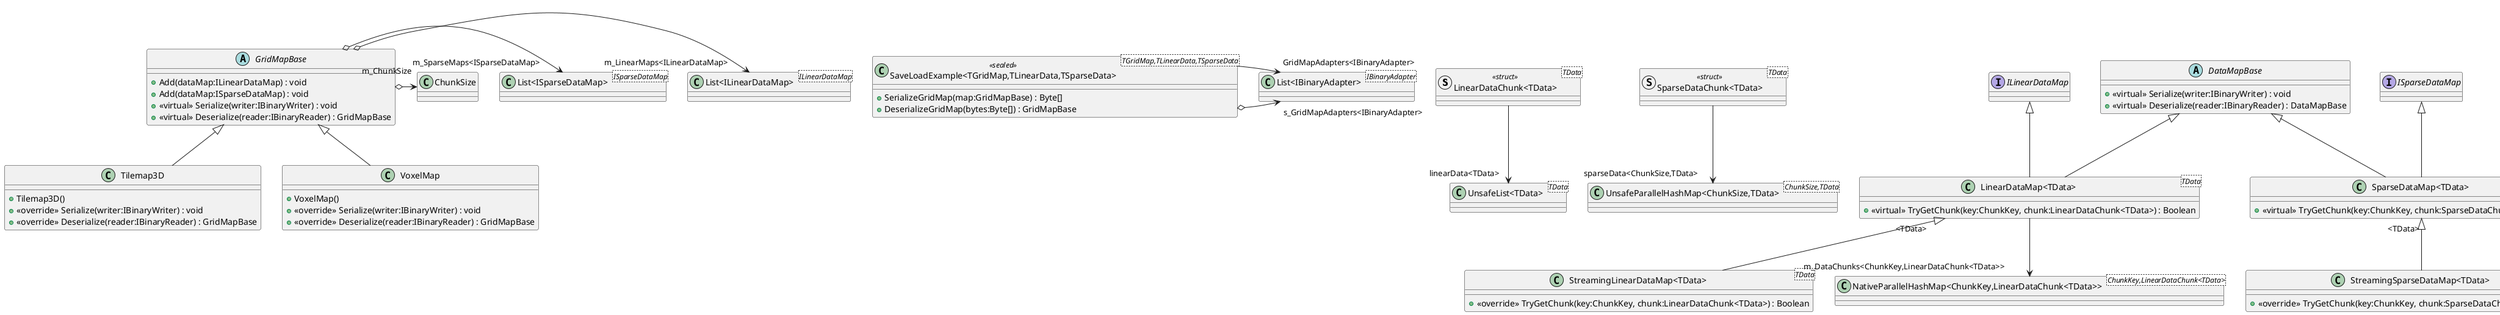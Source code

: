 @startuml
struct "LinearDataChunk<TData>"<TData> <<struct>> {
}
struct "SparseDataChunk<TData>"<TData> <<struct>> {
}
interface ILinearDataMap {
}
interface ISparseDataMap {
}
abstract class DataMapBase {
    + <<virtual>> Serialize(writer:IBinaryWriter) : void
    + <<virtual>> Deserialize(reader:IBinaryReader) : DataMapBase
}
class "LinearDataMap<TData>"<TData> {
    + <<virtual>> TryGetChunk(key:ChunkKey, chunk:LinearDataChunk<TData>) : Boolean
}
class "SparseDataMap<TData>"<TData> {
    + <<virtual>> TryGetChunk(key:ChunkKey, chunk:SparseDataChunk<TData>) : Boolean
}
class "StreamingLinearDataMap<TData>"<TData> {
    + <<override>> TryGetChunk(key:ChunkKey, chunk:LinearDataChunk<TData>) : Boolean
}
class "StreamingSparseDataMap<TData>"<TData> {
    + <<override>> TryGetChunk(key:ChunkKey, chunk:SparseDataChunk<TData>) : Boolean
}
interface IBinaryReader {
    + ReadNext() : T
}
interface IBinaryWriter {
    + Add(value:T) : void
}
abstract class GridMapBase {
    + Add(dataMap:ILinearDataMap) : void
    + Add(dataMap:ISparseDataMap) : void
    + <<virtual>> Serialize(writer:IBinaryWriter) : void
    + <<virtual>> Deserialize(reader:IBinaryReader) : GridMapBase
}
class GridMapUndoRedo {
}
struct BinaryReader <<struct>> {
    + BinaryReader(reader:UnsafeAppendBuffer.Reader*)
    + ReadNext() : T
}
struct BinaryWriter <<struct>> {
    + BinaryWriter(writer:UnsafeAppendBuffer*)
    + Add(value:T) : void
}
class Serialize <<static>> {
    + {static} <<unsafe>> ToBinary(data:T, adapters:List<IBinaryAdapter>) : Byte[]
    + {static} <<unsafe>> FromBinary(bytes:Byte[], adapters:List<IBinaryAdapter>) : T
}
abstract class VersionedBinaryAdapter {
    + VersionedBinaryAdapter(version:Byte)
    # <<unsafe>> WriteVersion(writer:UnsafeAppendBuffer*) : void
    # <<unsafe>> ReadVersion(reader:UnsafeAppendBuffer.Reader*) : void
}
class "LinearDataChunkBinaryAdapter<TData>"<TData> <<sealed>> {
    + LinearDataChunkBinaryAdapter(version:Byte)
    + Serialize(context:BinarySerializationContext<LinearDataChunk<TData>>, value:LinearDataChunk<TData>) : void
    + Deserialize(context:BinaryDeserializationContext<LinearDataChunk<TData>>) : LinearDataChunk<TData>
}
class "SparseDataChunkBinaryAdapter<TData>"<TData> <<sealed>> {
    + SparseDataChunkBinaryAdapter(version:Byte)
    + Serialize(context:BinarySerializationContext<SparseDataChunk<TData>>, value:SparseDataChunk<TData>) : void
    + Deserialize(context:BinaryDeserializationContext<SparseDataChunk<TData>>) : SparseDataChunk<TData>
}
class "DataMapBinaryAdapter<TDataMap>"<TDataMap> <<sealed>> {
    + DataMapBinaryAdapter(version:Byte)
    + <<unsafe>> Serialize(context:BinarySerializationContext<TDataMap>, value:TDataMap) : void
    + <<unsafe>> Deserialize(context:BinaryDeserializationContext<TDataMap>) : TDataMap
}
class "GridMapBaseBinaryAdapter<TGridMap>"<TGridMap> <<sealed>> {
    + GridMapBaseBinaryAdapter(version:Byte)
    + <<unsafe>> Serialize(context:BinarySerializationContext<TGridMap>, value:TGridMap) : void
    + <<unsafe>> Deserialize(context:BinaryDeserializationContext<TGridMap>) : TGridMap
}
struct MyLinearTileData <<struct>> {
}
struct MyNavSparseTileData <<struct>> {
}
struct MyVisSparseTileData <<struct>> {
}
class Tilemap3D {
    + Tilemap3D()
    + <<override>> Serialize(writer:IBinaryWriter) : void
    + <<override>> Deserialize(reader:IBinaryReader) : GridMapBase
}
struct MyLinearVoxelData <<struct>> {
}
struct MySparseVoxelData <<struct>> {
}
class VoxelMap {
    + VoxelMap()
    + <<override>> Serialize(writer:IBinaryWriter) : void
    + <<override>> Deserialize(reader:IBinaryReader) : GridMapBase
}
class "SaveLoadExample<TGridMap,TLinearData,TSparseData>"<TGridMap,TLinearData,TSparseData> <<sealed>> {
    + SerializeGridMap(map:GridMapBase) : Byte[]
    + DeserializeGridMap(bytes:Byte[]) : GridMapBase
}
class "UnsafeList<TData>"<TData> {
}
class "UnsafeParallelHashMap<ChunkSize,TData>"<ChunkSize,TData> {
}
class "NativeParallelHashMap<ChunkKey,LinearDataChunk<TData>>"<ChunkKey,LinearDataChunk<TData>> {
}
class "NativeParallelHashMap<ChunkKey,SparseDataChunk<TData>>"<ChunkKey,SparseDataChunk<TData>> {
}
class "List<ILinearDataMap>"<ILinearDataMap> {
}
class "List<ISparseDataMap>"<ISparseDataMap> {
}
class "IBinaryAdapter<LinearDataChunk<TData>>"<LinearDataChunk<TData>> {
}
class "IBinaryAdapter<SparseDataChunk<TData>>"<SparseDataChunk<TData>> {
}
class "IBinaryAdapter<TDataMap>"<TDataMap> {
}
class "IBinaryAdapter<TGridMap>"<TGridMap> {
}
class "List<IBinaryAdapter>"<IBinaryAdapter> {
}
"LinearDataChunk<TData>" --> "linearData<TData>" "UnsafeList<TData>"
"SparseDataChunk<TData>" --> "sparseData<ChunkSize,TData>" "UnsafeParallelHashMap<ChunkSize,TData>"
DataMapBase <|-- "LinearDataMap<TData>"
ILinearDataMap <|-- "LinearDataMap<TData>"
"LinearDataMap<TData>" --> "m_DataChunks<ChunkKey,LinearDataChunk<TData>>" "NativeParallelHashMap<ChunkKey,LinearDataChunk<TData>>"
DataMapBase <|-- "SparseDataMap<TData>"
ISparseDataMap <|-- "SparseDataMap<TData>"
"SparseDataMap<TData>" --> "sparseChunks<ChunkKey,SparseDataChunk<TData>>" "NativeParallelHashMap<ChunkKey,SparseDataChunk<TData>>"
"LinearDataMap<TData>" "<TData>" <|-- "StreamingLinearDataMap<TData>"
"SparseDataMap<TData>" "<TData>" <|-- "StreamingSparseDataMap<TData>"
GridMapBase o-> "m_LinearMaps<ILinearDataMap>" "List<ILinearDataMap>"
GridMapBase o-> "m_SparseMaps<ISparseDataMap>" "List<ISparseDataMap>"
GridMapBase o-> "m_ChunkSize" ChunkSize
IBinaryReader <|-- BinaryReader
IBinaryWriter <|-- BinaryWriter
VersionedBinaryAdapter --> "Version" Byte
VersionedBinaryAdapter <|-- "LinearDataChunkBinaryAdapter<TData>"
"IBinaryAdapter<LinearDataChunk<TData>>" "<LinearDataChunk<TData>>" <|-- "LinearDataChunkBinaryAdapter<TData>"
VersionedBinaryAdapter <|-- "SparseDataChunkBinaryAdapter<TData>"
"IBinaryAdapter<SparseDataChunk<TData>>" "<SparseDataChunk<TData>>" <|-- "SparseDataChunkBinaryAdapter<TData>"
VersionedBinaryAdapter <|-- "DataMapBinaryAdapter<TDataMap>"
"IBinaryAdapter<TDataMap>" "<TDataMap>" <|-- "DataMapBinaryAdapter<TDataMap>"
VersionedBinaryAdapter <|-- "GridMapBaseBinaryAdapter<TGridMap>"
"IBinaryAdapter<TGridMap>" "<TGridMap>" <|-- "GridMapBaseBinaryAdapter<TGridMap>"
MyLinearTileData --> "TileIndex" UInt16
MyNavSparseTileData --> "NavigationFlags" UInt32
MyNavSparseTileData --> "AIStateFlags" UInt16
MyVisSparseTileData --> "RenderFlags" UInt16
MyVisSparseTileData --> "TileFlags" Byte
GridMapBase <|-- Tilemap3D
MyLinearVoxelData --> "ColorIndex" Byte
MySparseVoxelData --> "InteractionFlags" Byte
MySparseVoxelData --> "RenderFlags" Byte
GridMapBase <|-- VoxelMap
"SaveLoadExample<TGridMap,TLinearData,TSparseData>" o-> "s_GridMapAdapters<IBinaryAdapter>" "List<IBinaryAdapter>"
"SaveLoadExample<TGridMap,TLinearData,TSparseData>" --> "GridMapAdapters<IBinaryAdapter>" "List<IBinaryAdapter>"
@enduml
